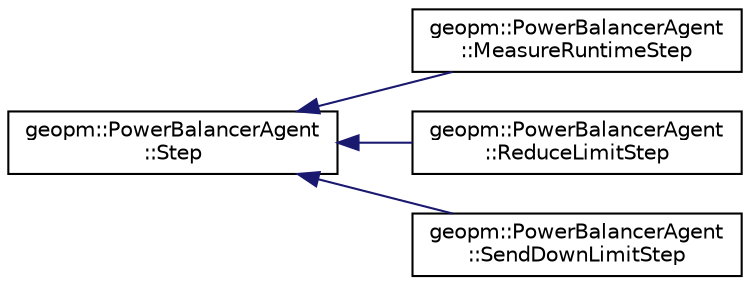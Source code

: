 digraph "Graphical Class Hierarchy"
{
 // LATEX_PDF_SIZE
  edge [fontname="Helvetica",fontsize="10",labelfontname="Helvetica",labelfontsize="10"];
  node [fontname="Helvetica",fontsize="10",shape=record];
  rankdir="LR";
  Node0 [label="geopm::PowerBalancerAgent\l::Step",height=0.2,width=0.4,color="black", fillcolor="white", style="filled",URL="$classgeopm_1_1_power_balancer_agent_1_1_step.html",tooltip=" "];
  Node0 -> Node1 [dir="back",color="midnightblue",fontsize="10",style="solid",fontname="Helvetica"];
  Node1 [label="geopm::PowerBalancerAgent\l::MeasureRuntimeStep",height=0.2,width=0.4,color="black", fillcolor="white", style="filled",URL="$classgeopm_1_1_power_balancer_agent_1_1_measure_runtime_step.html",tooltip=" "];
  Node0 -> Node2 [dir="back",color="midnightblue",fontsize="10",style="solid",fontname="Helvetica"];
  Node2 [label="geopm::PowerBalancerAgent\l::ReduceLimitStep",height=0.2,width=0.4,color="black", fillcolor="white", style="filled",URL="$classgeopm_1_1_power_balancer_agent_1_1_reduce_limit_step.html",tooltip=" "];
  Node0 -> Node3 [dir="back",color="midnightblue",fontsize="10",style="solid",fontname="Helvetica"];
  Node3 [label="geopm::PowerBalancerAgent\l::SendDownLimitStep",height=0.2,width=0.4,color="black", fillcolor="white", style="filled",URL="$classgeopm_1_1_power_balancer_agent_1_1_send_down_limit_step.html",tooltip=" "];
}
